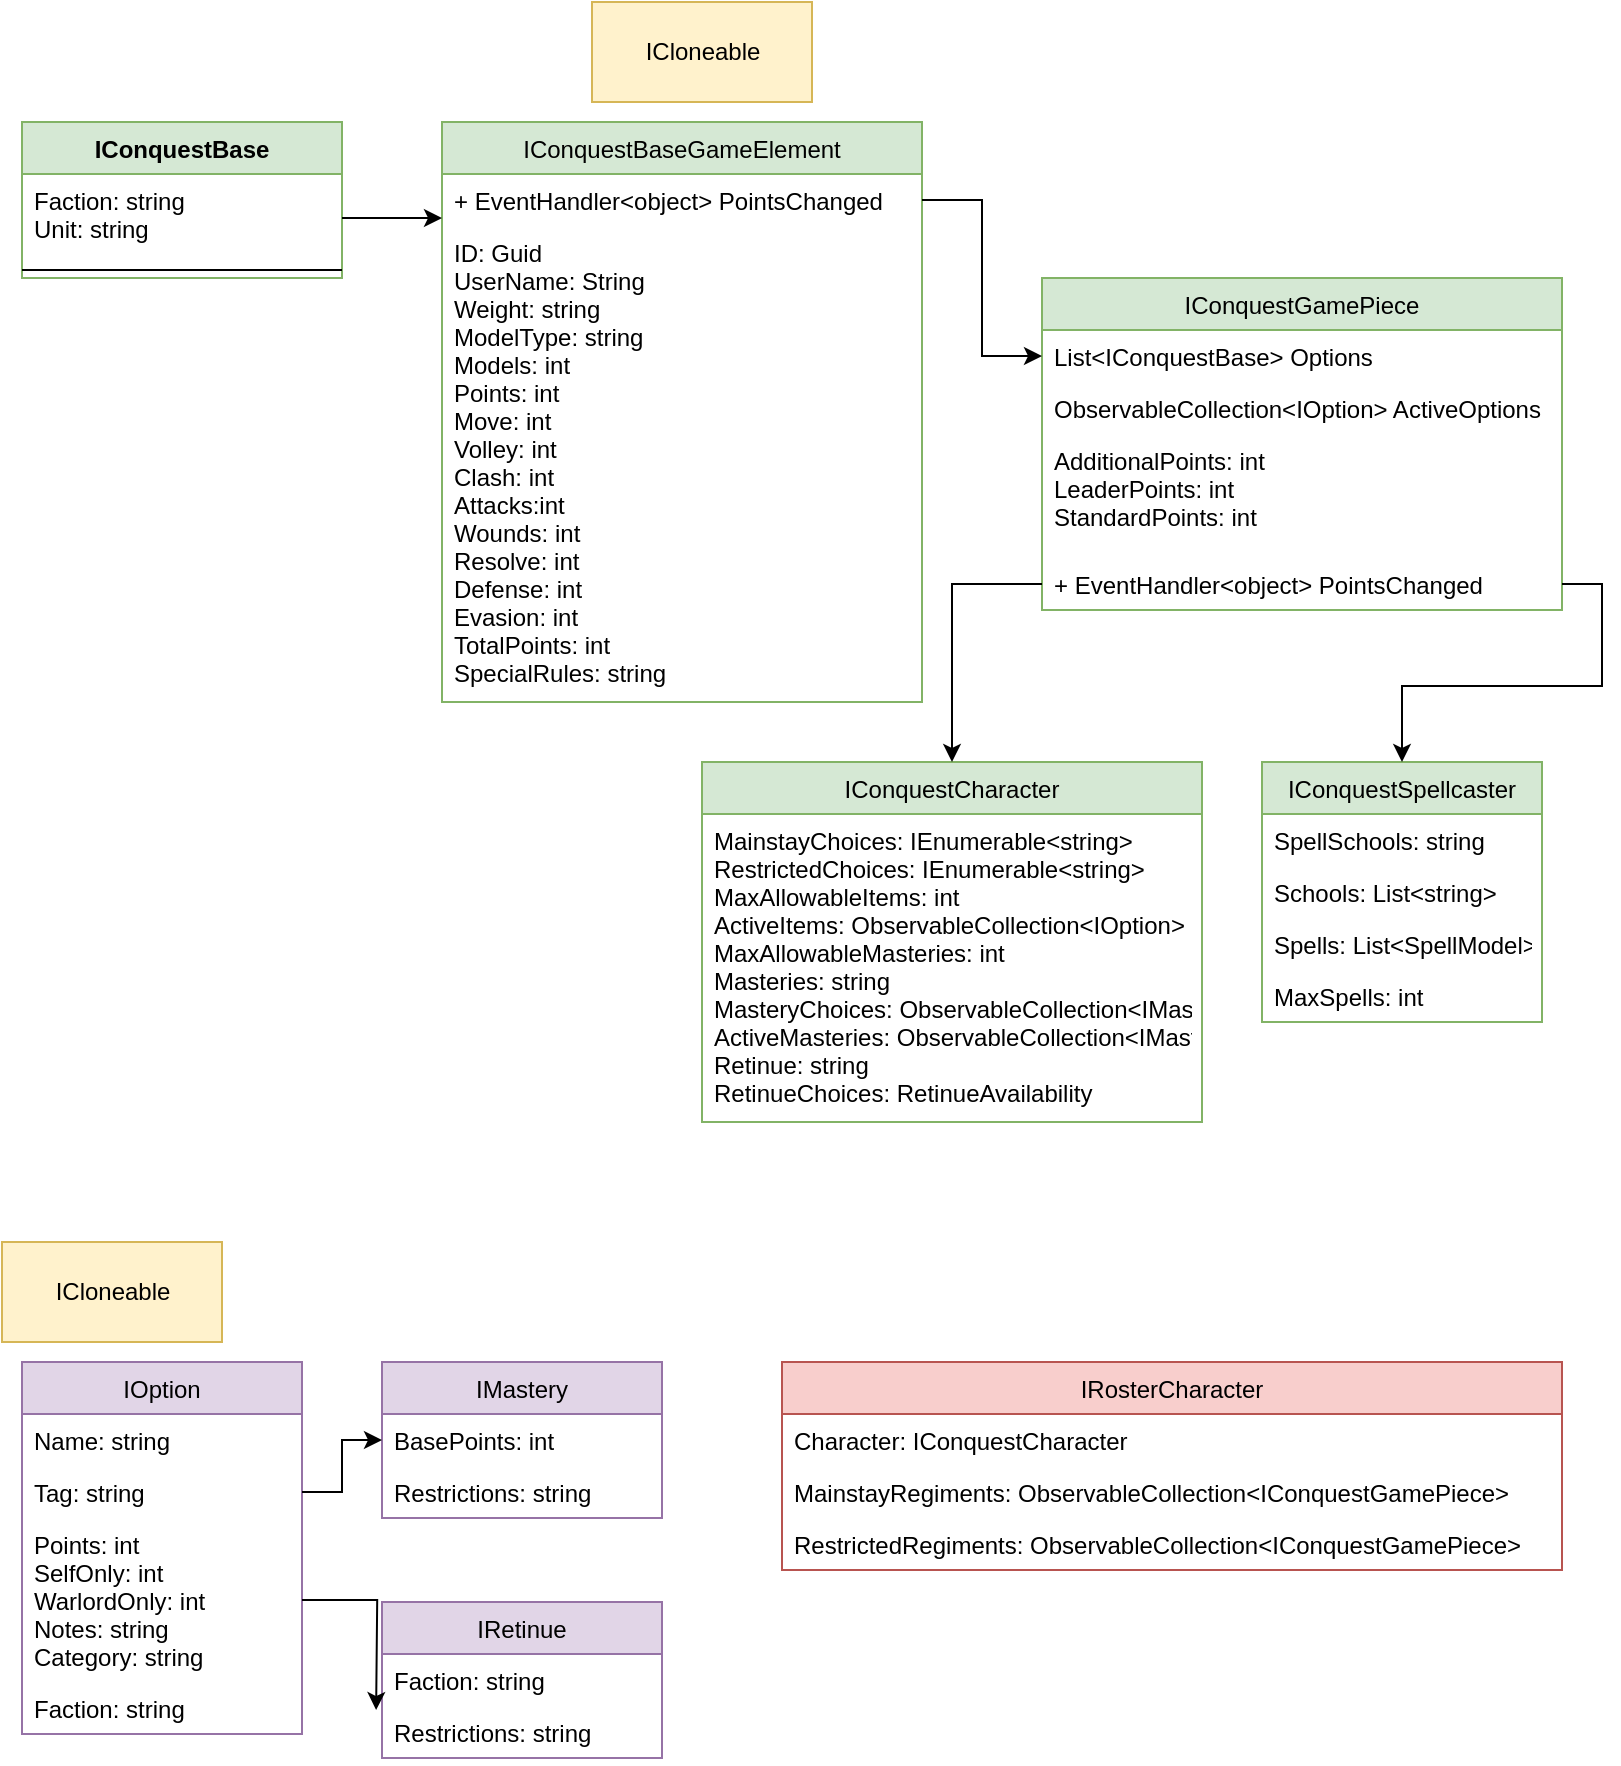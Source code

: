 <mxfile version="13.11.0" type="device"><diagram id="q9OzSp8C78tUa6LeFROb" name="Page-1"><mxGraphModel dx="1673" dy="896" grid="1" gridSize="10" guides="1" tooltips="1" connect="1" arrows="1" fold="1" page="1" pageScale="1" pageWidth="850" pageHeight="1100" math="0" shadow="0"><root><mxCell id="0"/><mxCell id="1" parent="0"/><mxCell id="FbpT5T4yOtQo2WCeA1Lf-2" value="IConquestBase" style="swimlane;fontStyle=1;align=center;verticalAlign=top;childLayout=stackLayout;horizontal=1;startSize=26;horizontalStack=0;resizeParent=1;resizeParentMax=0;resizeLast=0;collapsible=1;marginBottom=0;fillColor=#d5e8d4;strokeColor=#82b366;" vertex="1" parent="1"><mxGeometry x="30" y="70" width="160" height="78" as="geometry"/></mxCell><mxCell id="FbpT5T4yOtQo2WCeA1Lf-3" value="Faction: string&#10;Unit: string" style="text;strokeColor=none;fillColor=none;align=left;verticalAlign=top;spacingLeft=4;spacingRight=4;overflow=hidden;rotatable=0;points=[[0,0.5],[1,0.5]];portConstraint=eastwest;" vertex="1" parent="FbpT5T4yOtQo2WCeA1Lf-2"><mxGeometry y="26" width="160" height="44" as="geometry"/></mxCell><mxCell id="FbpT5T4yOtQo2WCeA1Lf-4" value="" style="line;strokeWidth=1;fillColor=none;align=left;verticalAlign=middle;spacingTop=-1;spacingLeft=3;spacingRight=3;rotatable=0;labelPosition=right;points=[];portConstraint=eastwest;" vertex="1" parent="FbpT5T4yOtQo2WCeA1Lf-2"><mxGeometry y="70" width="160" height="8" as="geometry"/></mxCell><mxCell id="FbpT5T4yOtQo2WCeA1Lf-7" value="IConquestBaseGameElement" style="swimlane;fontStyle=0;childLayout=stackLayout;horizontal=1;startSize=26;fillColor=#d5e8d4;horizontalStack=0;resizeParent=1;resizeParentMax=0;resizeLast=0;collapsible=1;marginBottom=0;strokeColor=#82b366;" vertex="1" parent="1"><mxGeometry x="240" y="70" width="240" height="290" as="geometry"/></mxCell><mxCell id="FbpT5T4yOtQo2WCeA1Lf-8" value="+ EventHandler&lt;object&gt; PointsChanged" style="text;strokeColor=none;fillColor=none;align=left;verticalAlign=top;spacingLeft=4;spacingRight=4;overflow=hidden;rotatable=0;points=[[0,0.5],[1,0.5]];portConstraint=eastwest;" vertex="1" parent="FbpT5T4yOtQo2WCeA1Lf-7"><mxGeometry y="26" width="240" height="26" as="geometry"/></mxCell><mxCell id="FbpT5T4yOtQo2WCeA1Lf-9" value="ID: Guid&#10;UserName: String&#10;Weight: string&#10;ModelType: string&#10;Models: int&#10;Points: int&#10;Move: int&#10;Volley: int&#10;Clash: int&#10;Attacks:int&#10;Wounds: int&#10;Resolve: int&#10;Defense: int&#10;Evasion: int&#10;TotalPoints: int&#10;SpecialRules: string" style="text;strokeColor=none;fillColor=none;align=left;verticalAlign=top;spacingLeft=4;spacingRight=4;overflow=hidden;rotatable=0;points=[[0,0.5],[1,0.5]];portConstraint=eastwest;" vertex="1" parent="FbpT5T4yOtQo2WCeA1Lf-7"><mxGeometry y="52" width="240" height="238" as="geometry"/></mxCell><mxCell id="FbpT5T4yOtQo2WCeA1Lf-11" value="ICloneable" style="html=1;fillColor=#fff2cc;strokeColor=#d6b656;" vertex="1" parent="1"><mxGeometry x="315" y="10" width="110" height="50" as="geometry"/></mxCell><mxCell id="FbpT5T4yOtQo2WCeA1Lf-13" style="edgeStyle=orthogonalEdgeStyle;rounded=0;orthogonalLoop=1;jettySize=auto;html=1;exitX=1;exitY=0.5;exitDx=0;exitDy=0;" edge="1" parent="1" source="FbpT5T4yOtQo2WCeA1Lf-3"><mxGeometry relative="1" as="geometry"><mxPoint x="240" y="118" as="targetPoint"/></mxGeometry></mxCell><mxCell id="FbpT5T4yOtQo2WCeA1Lf-14" value="IConquestGamePiece" style="swimlane;fontStyle=0;childLayout=stackLayout;horizontal=1;startSize=26;fillColor=#d5e8d4;horizontalStack=0;resizeParent=1;resizeParentMax=0;resizeLast=0;collapsible=1;marginBottom=0;strokeColor=#82b366;" vertex="1" parent="1"><mxGeometry x="540" y="148" width="260" height="166" as="geometry"/></mxCell><mxCell id="FbpT5T4yOtQo2WCeA1Lf-15" value="List&lt;IConquestBase&gt; Options" style="text;strokeColor=none;fillColor=none;align=left;verticalAlign=top;spacingLeft=4;spacingRight=4;overflow=hidden;rotatable=0;points=[[0,0.5],[1,0.5]];portConstraint=eastwest;" vertex="1" parent="FbpT5T4yOtQo2WCeA1Lf-14"><mxGeometry y="26" width="260" height="26" as="geometry"/></mxCell><mxCell id="FbpT5T4yOtQo2WCeA1Lf-16" value="ObservableCollection&lt;IOption&gt; ActiveOptions" style="text;strokeColor=none;fillColor=none;align=left;verticalAlign=top;spacingLeft=4;spacingRight=4;overflow=hidden;rotatable=0;points=[[0,0.5],[1,0.5]];portConstraint=eastwest;" vertex="1" parent="FbpT5T4yOtQo2WCeA1Lf-14"><mxGeometry y="52" width="260" height="26" as="geometry"/></mxCell><mxCell id="FbpT5T4yOtQo2WCeA1Lf-17" value="AdditionalPoints: int&#10;LeaderPoints: int&#10;StandardPoints: int&#10;" style="text;strokeColor=none;fillColor=none;align=left;verticalAlign=top;spacingLeft=4;spacingRight=4;overflow=hidden;rotatable=0;points=[[0,0.5],[1,0.5]];portConstraint=eastwest;" vertex="1" parent="FbpT5T4yOtQo2WCeA1Lf-14"><mxGeometry y="78" width="260" height="62" as="geometry"/></mxCell><mxCell id="FbpT5T4yOtQo2WCeA1Lf-18" value="+ EventHandler&lt;object&gt; PointsChanged" style="text;strokeColor=none;fillColor=none;align=left;verticalAlign=top;spacingLeft=4;spacingRight=4;overflow=hidden;rotatable=0;points=[[0,0.5],[1,0.5]];portConstraint=eastwest;" vertex="1" parent="FbpT5T4yOtQo2WCeA1Lf-14"><mxGeometry y="140" width="260" height="26" as="geometry"/></mxCell><mxCell id="FbpT5T4yOtQo2WCeA1Lf-19" style="edgeStyle=orthogonalEdgeStyle;rounded=0;orthogonalLoop=1;jettySize=auto;html=1;exitX=1;exitY=0.5;exitDx=0;exitDy=0;entryX=0;entryY=0.5;entryDx=0;entryDy=0;" edge="1" parent="1" source="FbpT5T4yOtQo2WCeA1Lf-8" target="FbpT5T4yOtQo2WCeA1Lf-15"><mxGeometry relative="1" as="geometry"><mxPoint x="530" y="109" as="targetPoint"/></mxGeometry></mxCell><mxCell id="FbpT5T4yOtQo2WCeA1Lf-20" value="IConquestCharacter" style="swimlane;fontStyle=0;childLayout=stackLayout;horizontal=1;startSize=26;fillColor=#d5e8d4;horizontalStack=0;resizeParent=1;resizeParentMax=0;resizeLast=0;collapsible=1;marginBottom=0;strokeColor=#82b366;" vertex="1" parent="1"><mxGeometry x="370" y="390" width="250" height="180" as="geometry"/></mxCell><mxCell id="FbpT5T4yOtQo2WCeA1Lf-21" value="MainstayChoices: IEnumerable&lt;string&gt;&#10;RestrictedChoices: IEnumerable&lt;string&gt;&#10;MaxAllowableItems: int&#10;ActiveItems: ObservableCollection&lt;IOption&gt;&#10;MaxAllowableMasteries: int&#10;Masteries: string&#10;MasteryChoices: ObservableCollection&lt;IMastery&gt;&#10;ActiveMasteries: ObservableCollection&lt;IMastery&gt;&#10;Retinue: string&#10;RetinueChoices: RetinueAvailability" style="text;strokeColor=none;fillColor=none;align=left;verticalAlign=top;spacingLeft=4;spacingRight=4;overflow=hidden;rotatable=0;points=[[0,0.5],[1,0.5]];portConstraint=eastwest;" vertex="1" parent="FbpT5T4yOtQo2WCeA1Lf-20"><mxGeometry y="26" width="250" height="154" as="geometry"/></mxCell><mxCell id="FbpT5T4yOtQo2WCeA1Lf-24" style="edgeStyle=orthogonalEdgeStyle;rounded=0;orthogonalLoop=1;jettySize=auto;html=1;entryX=0.5;entryY=0;entryDx=0;entryDy=0;" edge="1" parent="1" source="FbpT5T4yOtQo2WCeA1Lf-18" target="FbpT5T4yOtQo2WCeA1Lf-20"><mxGeometry relative="1" as="geometry"><mxPoint x="670" y="320" as="targetPoint"/></mxGeometry></mxCell><mxCell id="FbpT5T4yOtQo2WCeA1Lf-25" value="IOption" style="swimlane;fontStyle=0;childLayout=stackLayout;horizontal=1;startSize=26;fillColor=#e1d5e7;horizontalStack=0;resizeParent=1;resizeParentMax=0;resizeLast=0;collapsible=1;marginBottom=0;strokeColor=#9673a6;" vertex="1" parent="1"><mxGeometry x="30" y="690" width="140" height="186" as="geometry"/></mxCell><mxCell id="FbpT5T4yOtQo2WCeA1Lf-26" value="Name: string" style="text;strokeColor=none;fillColor=none;align=left;verticalAlign=top;spacingLeft=4;spacingRight=4;overflow=hidden;rotatable=0;points=[[0,0.5],[1,0.5]];portConstraint=eastwest;" vertex="1" parent="FbpT5T4yOtQo2WCeA1Lf-25"><mxGeometry y="26" width="140" height="26" as="geometry"/></mxCell><mxCell id="FbpT5T4yOtQo2WCeA1Lf-27" value="Tag: string" style="text;strokeColor=none;fillColor=none;align=left;verticalAlign=top;spacingLeft=4;spacingRight=4;overflow=hidden;rotatable=0;points=[[0,0.5],[1,0.5]];portConstraint=eastwest;" vertex="1" parent="FbpT5T4yOtQo2WCeA1Lf-25"><mxGeometry y="52" width="140" height="26" as="geometry"/></mxCell><mxCell id="FbpT5T4yOtQo2WCeA1Lf-28" value="Points: int&#10;SelfOnly: int&#10;WarlordOnly: int&#10;Notes: string&#10;Category: string" style="text;strokeColor=none;fillColor=none;align=left;verticalAlign=top;spacingLeft=4;spacingRight=4;overflow=hidden;rotatable=0;points=[[0,0.5],[1,0.5]];portConstraint=eastwest;" vertex="1" parent="FbpT5T4yOtQo2WCeA1Lf-25"><mxGeometry y="78" width="140" height="82" as="geometry"/></mxCell><mxCell id="FbpT5T4yOtQo2WCeA1Lf-57" value="Faction: string" style="text;strokeColor=none;fillColor=none;align=left;verticalAlign=top;spacingLeft=4;spacingRight=4;overflow=hidden;rotatable=0;points=[[0,0.5],[1,0.5]];portConstraint=eastwest;" vertex="1" parent="FbpT5T4yOtQo2WCeA1Lf-25"><mxGeometry y="160" width="140" height="26" as="geometry"/></mxCell><mxCell id="FbpT5T4yOtQo2WCeA1Lf-29" value="IMastery" style="swimlane;fontStyle=0;childLayout=stackLayout;horizontal=1;startSize=26;fillColor=#e1d5e7;horizontalStack=0;resizeParent=1;resizeParentMax=0;resizeLast=0;collapsible=1;marginBottom=0;strokeColor=#9673a6;" vertex="1" parent="1"><mxGeometry x="210" y="690" width="140" height="78" as="geometry"/></mxCell><mxCell id="FbpT5T4yOtQo2WCeA1Lf-30" value="BasePoints: int" style="text;strokeColor=none;fillColor=none;align=left;verticalAlign=top;spacingLeft=4;spacingRight=4;overflow=hidden;rotatable=0;points=[[0,0.5],[1,0.5]];portConstraint=eastwest;" vertex="1" parent="FbpT5T4yOtQo2WCeA1Lf-29"><mxGeometry y="26" width="140" height="26" as="geometry"/></mxCell><mxCell id="FbpT5T4yOtQo2WCeA1Lf-32" value="Restrictions: string" style="text;strokeColor=none;fillColor=none;align=left;verticalAlign=top;spacingLeft=4;spacingRight=4;overflow=hidden;rotatable=0;points=[[0,0.5],[1,0.5]];portConstraint=eastwest;" vertex="1" parent="FbpT5T4yOtQo2WCeA1Lf-29"><mxGeometry y="52" width="140" height="26" as="geometry"/></mxCell><mxCell id="FbpT5T4yOtQo2WCeA1Lf-33" style="edgeStyle=orthogonalEdgeStyle;rounded=0;orthogonalLoop=1;jettySize=auto;html=1;exitX=1;exitY=0.5;exitDx=0;exitDy=0;entryX=0;entryY=0.5;entryDx=0;entryDy=0;" edge="1" parent="1" source="FbpT5T4yOtQo2WCeA1Lf-27" target="FbpT5T4yOtQo2WCeA1Lf-30"><mxGeometry relative="1" as="geometry"/></mxCell><mxCell id="FbpT5T4yOtQo2WCeA1Lf-34" value="IConquestSpellcaster" style="swimlane;fontStyle=0;childLayout=stackLayout;horizontal=1;startSize=26;fillColor=#d5e8d4;horizontalStack=0;resizeParent=1;resizeParentMax=0;resizeLast=0;collapsible=1;marginBottom=0;strokeColor=#82b366;" vertex="1" parent="1"><mxGeometry x="650" y="390" width="140" height="130" as="geometry"/></mxCell><mxCell id="FbpT5T4yOtQo2WCeA1Lf-35" value="SpellSchools: string" style="text;strokeColor=none;fillColor=none;align=left;verticalAlign=top;spacingLeft=4;spacingRight=4;overflow=hidden;rotatable=0;points=[[0,0.5],[1,0.5]];portConstraint=eastwest;" vertex="1" parent="FbpT5T4yOtQo2WCeA1Lf-34"><mxGeometry y="26" width="140" height="26" as="geometry"/></mxCell><mxCell id="FbpT5T4yOtQo2WCeA1Lf-36" value="Schools: List&lt;string&gt;" style="text;strokeColor=none;fillColor=none;align=left;verticalAlign=top;spacingLeft=4;spacingRight=4;overflow=hidden;rotatable=0;points=[[0,0.5],[1,0.5]];portConstraint=eastwest;" vertex="1" parent="FbpT5T4yOtQo2WCeA1Lf-34"><mxGeometry y="52" width="140" height="26" as="geometry"/></mxCell><mxCell id="FbpT5T4yOtQo2WCeA1Lf-37" value="Spells: List&lt;SpellModel&gt;" style="text;strokeColor=none;fillColor=none;align=left;verticalAlign=top;spacingLeft=4;spacingRight=4;overflow=hidden;rotatable=0;points=[[0,0.5],[1,0.5]];portConstraint=eastwest;" vertex="1" parent="FbpT5T4yOtQo2WCeA1Lf-34"><mxGeometry y="78" width="140" height="26" as="geometry"/></mxCell><mxCell id="FbpT5T4yOtQo2WCeA1Lf-39" value="MaxSpells: int" style="text;strokeColor=none;fillColor=none;align=left;verticalAlign=top;spacingLeft=4;spacingRight=4;overflow=hidden;rotatable=0;points=[[0,0.5],[1,0.5]];portConstraint=eastwest;" vertex="1" parent="FbpT5T4yOtQo2WCeA1Lf-34"><mxGeometry y="104" width="140" height="26" as="geometry"/></mxCell><mxCell id="FbpT5T4yOtQo2WCeA1Lf-40" style="edgeStyle=orthogonalEdgeStyle;rounded=0;orthogonalLoop=1;jettySize=auto;html=1;exitX=1;exitY=0.5;exitDx=0;exitDy=0;entryX=0.5;entryY=0;entryDx=0;entryDy=0;" edge="1" parent="1" source="FbpT5T4yOtQo2WCeA1Lf-18" target="FbpT5T4yOtQo2WCeA1Lf-34"><mxGeometry relative="1" as="geometry"/></mxCell><mxCell id="FbpT5T4yOtQo2WCeA1Lf-42" value="ICloneable" style="html=1;fillColor=#fff2cc;strokeColor=#d6b656;" vertex="1" parent="1"><mxGeometry x="20" y="630" width="110" height="50" as="geometry"/></mxCell><mxCell id="FbpT5T4yOtQo2WCeA1Lf-43" value="IRosterCharacter" style="swimlane;fontStyle=0;childLayout=stackLayout;horizontal=1;startSize=26;fillColor=#f8cecc;horizontalStack=0;resizeParent=1;resizeParentMax=0;resizeLast=0;collapsible=1;marginBottom=0;strokeColor=#b85450;" vertex="1" parent="1"><mxGeometry x="410" y="690" width="390" height="104" as="geometry"/></mxCell><mxCell id="FbpT5T4yOtQo2WCeA1Lf-44" value="Character: IConquestCharacter" style="text;strokeColor=none;fillColor=none;align=left;verticalAlign=top;spacingLeft=4;spacingRight=4;overflow=hidden;rotatable=0;points=[[0,0.5],[1,0.5]];portConstraint=eastwest;" vertex="1" parent="FbpT5T4yOtQo2WCeA1Lf-43"><mxGeometry y="26" width="390" height="26" as="geometry"/></mxCell><mxCell id="FbpT5T4yOtQo2WCeA1Lf-45" value="MainstayRegiments: ObservableCollection&lt;IConquestGamePiece&gt;" style="text;strokeColor=none;fillColor=none;align=left;verticalAlign=top;spacingLeft=4;spacingRight=4;overflow=hidden;rotatable=0;points=[[0,0.5],[1,0.5]];portConstraint=eastwest;" vertex="1" parent="FbpT5T4yOtQo2WCeA1Lf-43"><mxGeometry y="52" width="390" height="26" as="geometry"/></mxCell><mxCell id="FbpT5T4yOtQo2WCeA1Lf-46" value="RestrictedRegiments: ObservableCollection&lt;IConquestGamePiece&gt;" style="text;strokeColor=none;fillColor=none;align=left;verticalAlign=top;spacingLeft=4;spacingRight=4;overflow=hidden;rotatable=0;points=[[0,0.5],[1,0.5]];portConstraint=eastwest;" vertex="1" parent="FbpT5T4yOtQo2WCeA1Lf-43"><mxGeometry y="78" width="390" height="26" as="geometry"/></mxCell><mxCell id="FbpT5T4yOtQo2WCeA1Lf-51" value="IRetinue" style="swimlane;fontStyle=0;childLayout=stackLayout;horizontal=1;startSize=26;fillColor=#e1d5e7;horizontalStack=0;resizeParent=1;resizeParentMax=0;resizeLast=0;collapsible=1;marginBottom=0;strokeColor=#9673a6;" vertex="1" parent="1"><mxGeometry x="210" y="810" width="140" height="78" as="geometry"/></mxCell><mxCell id="FbpT5T4yOtQo2WCeA1Lf-52" value="Faction: string" style="text;strokeColor=none;fillColor=none;align=left;verticalAlign=top;spacingLeft=4;spacingRight=4;overflow=hidden;rotatable=0;points=[[0,0.5],[1,0.5]];portConstraint=eastwest;" vertex="1" parent="FbpT5T4yOtQo2WCeA1Lf-51"><mxGeometry y="26" width="140" height="26" as="geometry"/></mxCell><mxCell id="FbpT5T4yOtQo2WCeA1Lf-54" value="Restrictions: string" style="text;strokeColor=none;fillColor=none;align=left;verticalAlign=top;spacingLeft=4;spacingRight=4;overflow=hidden;rotatable=0;points=[[0,0.5],[1,0.5]];portConstraint=eastwest;" vertex="1" parent="FbpT5T4yOtQo2WCeA1Lf-51"><mxGeometry y="52" width="140" height="26" as="geometry"/></mxCell><mxCell id="FbpT5T4yOtQo2WCeA1Lf-56" style="edgeStyle=orthogonalEdgeStyle;rounded=0;orthogonalLoop=1;jettySize=auto;html=1;exitX=1;exitY=0.5;exitDx=0;exitDy=0;entryX=-0.021;entryY=0.077;entryDx=0;entryDy=0;entryPerimeter=0;" edge="1" parent="1" source="FbpT5T4yOtQo2WCeA1Lf-28"><mxGeometry relative="1" as="geometry"><mxPoint x="207.06" y="864.002" as="targetPoint"/></mxGeometry></mxCell></root></mxGraphModel></diagram></mxfile>